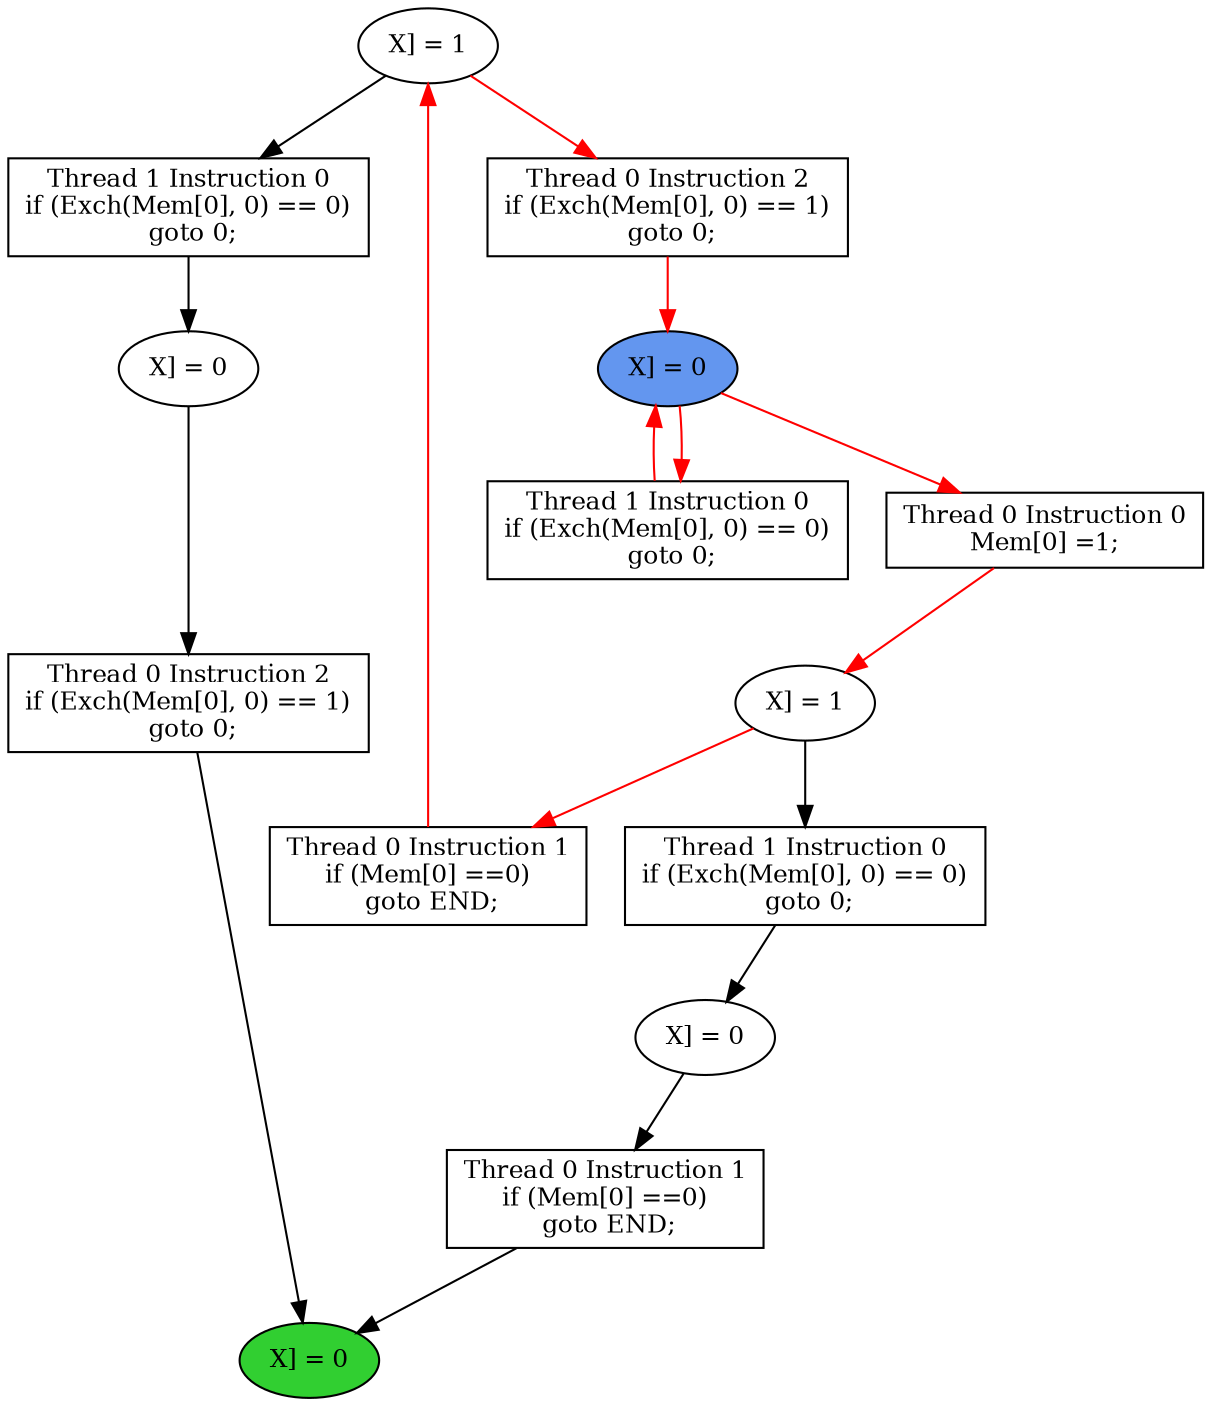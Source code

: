 digraph "graph" {
graph [fontsize=12]
node [fontsize=12]
edge [fontsize=12]
rankdir=TB;
"N15" -> "N14" [uuid = "<A0, S3>", color = "#000000", fontcolor = "#ffffff", style = "solid", label = "", dir = "forward", weight = "1"]
"N12" -> "N11" [uuid = "<A1, S2>", color = "#000000", fontcolor = "#ffffff", style = "solid", label = "", dir = "forward", weight = "1"]
"N24" -> "N20" [uuid = "<A2, START>", color = "#ff0000", fontcolor = "#ffffff", style = "solid", label = "", dir = "back", weight = "1"]
"N13" -> "N9" [uuid = "<A3, END>", color = "#000000", fontcolor = "#ffffff", style = "solid", label = "", dir = "forward", weight = "1"]
"N10" -> "N9" [uuid = "<A4, END>", color = "#000000", fontcolor = "#ffffff", style = "solid", label = "", dir = "forward", weight = "1"]
"N26" -> "N17" [uuid = "<A5, S1>", color = "#ff0000", fontcolor = "#ffffff", style = "solid", label = "", dir = "back", weight = "1"]
"N19" -> "N18" [uuid = "<A6, S0>", color = "#ff0000", fontcolor = "#ffffff", style = "solid", label = "", dir = "forward", weight = "1"]
"N25" -> "N24" [uuid = "<A7, START>", color = "#ff0000", fontcolor = "#ffffff", style = "solid", label = "", dir = "forward", weight = "1"]
"N26" -> "N15" [uuid = "<A0, S1>", color = "#000000", fontcolor = "#ffffff", style = "solid", label = "", dir = "forward", weight = "1"]
"N18" -> "N12" [uuid = "<A1, S0>", color = "#000000", fontcolor = "#ffffff", style = "solid", label = "", dir = "forward", weight = "1"]
"N24" -> "N20" [uuid = "<A2, START>", color = "#ff0000", fontcolor = "#ffffff", style = "solid", label = "", dir = "forward", weight = "1"]
"N14" -> "N13" [uuid = "<A3, S3>", color = "#000000", fontcolor = "#ffffff", style = "solid", label = "", dir = "forward", weight = "1"]
"N11" -> "N10" [uuid = "<A4, S2>", color = "#000000", fontcolor = "#ffffff", style = "solid", label = "", dir = "forward", weight = "1"]
"N18" -> "N17" [uuid = "<A5, S0>", color = "#ff0000", fontcolor = "#ffffff", style = "solid", label = "", dir = "forward", weight = "1"]
"N24" -> "N19" [uuid = "<A6, START>", color = "#ff0000", fontcolor = "#ffffff", style = "solid", label = "", dir = "forward", weight = "1"]
"N26" -> "N25" [uuid = "<A7, S1>", color = "#ff0000", fontcolor = "#ffffff", style = "solid", label = "", dir = "forward", weight = "1"]
"N9" [uuid="END", label="X] = 0", fillcolor = "#31cf31", fontcolor = "#000000", shape = "ellipse", style = "filled, solid"]
"N10" [uuid="A4", label="Thread 0 Instruction 1
if (Mem[0] ==0)
 goto END;", fillcolor = "#ffffff", fontcolor = "#000000", shape = "box", style = "filled, solid"]
"N11" [uuid="S2", label="X] = 0", fillcolor = "#ffffff", fontcolor = "#000000", shape = "ellipse", style = "filled, solid"]
"N12" [uuid="A1", label="Thread 1 Instruction 0
if (Exch(Mem[0], 0) == 0)
 goto 0;", fillcolor = "#ffffff", fontcolor = "#000000", shape = "box", style = "filled, solid"]
"N13" [uuid="A3", label="Thread 0 Instruction 2
if (Exch(Mem[0], 0) == 1)
 goto 0;", fillcolor = "#ffffff", fontcolor = "#000000", shape = "box", style = "filled, solid"]
"N14" [uuid="S3", label="X] = 0", fillcolor = "#ffffff", fontcolor = "#000000", shape = "ellipse", style = "filled, solid"]
"N15" [uuid="A0", label="Thread 1 Instruction 0
if (Exch(Mem[0], 0) == 0)
 goto 0;", fillcolor = "#ffffff", fontcolor = "#000000", shape = "box", style = "filled, solid"]
"N17" [uuid="A5", label="Thread 0 Instruction 1
if (Mem[0] ==0)
 goto END;", fillcolor = "#ffffff", fontcolor = "#000000", shape = "box", style = "filled, solid"]
"N18" [uuid="S0", label="X] = 1", fillcolor = "#ffffff", fontcolor = "#000000", shape = "ellipse", style = "filled, solid"]
"N19" [uuid="A6", label="Thread 0 Instruction 0
Mem[0] =1;", fillcolor = "#ffffff", fontcolor = "#000000", shape = "box", style = "filled, solid"]
"N20" [uuid="A2", label="Thread 1 Instruction 0
if (Exch(Mem[0], 0) == 0)
 goto 0;", fillcolor = "#ffffff", fontcolor = "#000000", shape = "box", style = "filled, solid"]
"N24" [uuid="START", label="X] = 0", fillcolor = "#6396ef", fontcolor = "#000000", shape = "ellipse", style = "filled, solid"]
"N25" [uuid="A7", label="Thread 0 Instruction 2
if (Exch(Mem[0], 0) == 1)
 goto 0;", fillcolor = "#ffffff", fontcolor = "#000000", shape = "box", style = "filled, solid"]
"N26" [uuid="S1", label="X] = 1", fillcolor = "#ffffff", fontcolor = "#000000", shape = "ellipse", style = "filled, solid"]
}
